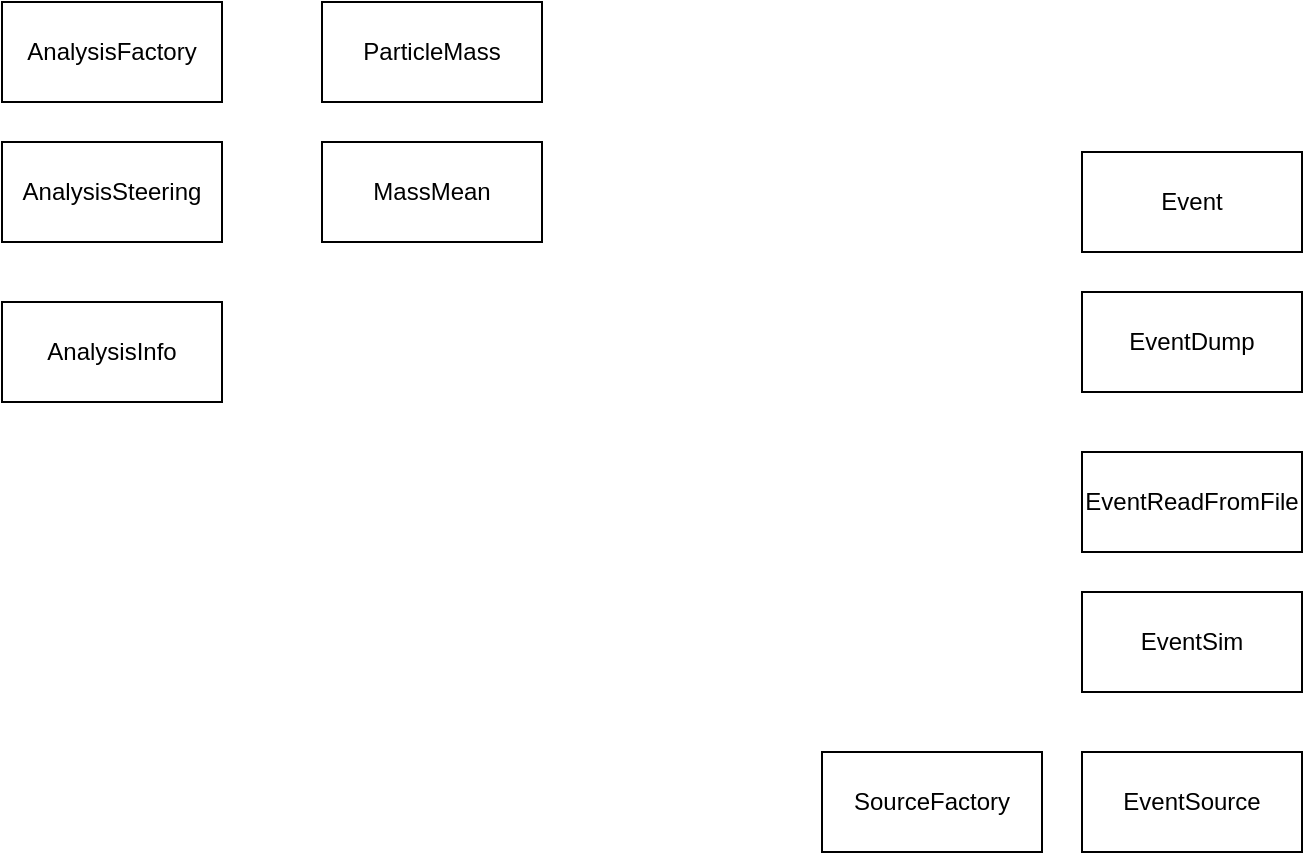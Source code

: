 <mxfile version="24.6.4" type="github">
  <diagram id="C5RBs43oDa-KdzZeNtuy" name="Page-1">
    <mxGraphModel dx="1290" dy="530" grid="1" gridSize="10" guides="1" tooltips="1" connect="1" arrows="1" fold="1" page="1" pageScale="1" pageWidth="827" pageHeight="1169" math="0" shadow="0">
      <root>
        <mxCell id="WIyWlLk6GJQsqaUBKTNV-0" />
        <mxCell id="WIyWlLk6GJQsqaUBKTNV-1" parent="WIyWlLk6GJQsqaUBKTNV-0" />
        <mxCell id="7-doZfA_weWOwP3v6PCK-0" value="SourceFactory" style="html=1;whiteSpace=wrap;" vertex="1" parent="WIyWlLk6GJQsqaUBKTNV-1">
          <mxGeometry x="480" y="400" width="110" height="50" as="geometry" />
        </mxCell>
        <mxCell id="7-doZfA_weWOwP3v6PCK-1" value="ParticleMass" style="html=1;whiteSpace=wrap;" vertex="1" parent="WIyWlLk6GJQsqaUBKTNV-1">
          <mxGeometry x="230" y="25" width="110" height="50" as="geometry" />
        </mxCell>
        <mxCell id="7-doZfA_weWOwP3v6PCK-2" value="MassMean" style="html=1;whiteSpace=wrap;" vertex="1" parent="WIyWlLk6GJQsqaUBKTNV-1">
          <mxGeometry x="230" y="95" width="110" height="50" as="geometry" />
        </mxCell>
        <mxCell id="7-doZfA_weWOwP3v6PCK-3" value="EventSource" style="html=1;whiteSpace=wrap;" vertex="1" parent="WIyWlLk6GJQsqaUBKTNV-1">
          <mxGeometry x="610" y="400" width="110" height="50" as="geometry" />
        </mxCell>
        <mxCell id="7-doZfA_weWOwP3v6PCK-4" value="EventSim" style="html=1;whiteSpace=wrap;" vertex="1" parent="WIyWlLk6GJQsqaUBKTNV-1">
          <mxGeometry x="610" y="320" width="110" height="50" as="geometry" />
        </mxCell>
        <mxCell id="7-doZfA_weWOwP3v6PCK-5" value="EventReadFromFile" style="html=1;whiteSpace=wrap;" vertex="1" parent="WIyWlLk6GJQsqaUBKTNV-1">
          <mxGeometry x="610" y="250" width="110" height="50" as="geometry" />
        </mxCell>
        <mxCell id="7-doZfA_weWOwP3v6PCK-6" value="EventDump" style="html=1;whiteSpace=wrap;" vertex="1" parent="WIyWlLk6GJQsqaUBKTNV-1">
          <mxGeometry x="610" y="170" width="110" height="50" as="geometry" />
        </mxCell>
        <mxCell id="7-doZfA_weWOwP3v6PCK-7" value="Event" style="html=1;whiteSpace=wrap;" vertex="1" parent="WIyWlLk6GJQsqaUBKTNV-1">
          <mxGeometry x="610" y="100" width="110" height="50" as="geometry" />
        </mxCell>
        <mxCell id="7-doZfA_weWOwP3v6PCK-8" value="AnalysisInfo" style="html=1;whiteSpace=wrap;" vertex="1" parent="WIyWlLk6GJQsqaUBKTNV-1">
          <mxGeometry x="70" y="175" width="110" height="50" as="geometry" />
        </mxCell>
        <mxCell id="7-doZfA_weWOwP3v6PCK-9" value="AnalysisSteering" style="html=1;whiteSpace=wrap;" vertex="1" parent="WIyWlLk6GJQsqaUBKTNV-1">
          <mxGeometry x="70" y="95" width="110" height="50" as="geometry" />
        </mxCell>
        <mxCell id="7-doZfA_weWOwP3v6PCK-10" value="AnalysisFactory" style="html=1;whiteSpace=wrap;" vertex="1" parent="WIyWlLk6GJQsqaUBKTNV-1">
          <mxGeometry x="70" y="25" width="110" height="50" as="geometry" />
        </mxCell>
      </root>
    </mxGraphModel>
  </diagram>
</mxfile>
